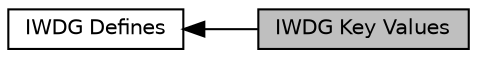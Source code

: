 digraph "IWDG Key Values"
{
  edge [fontname="Helvetica",fontsize="10",labelfontname="Helvetica",labelfontsize="10"];
  node [fontname="Helvetica",fontsize="10",shape=record];
  rankdir=LR;
  Node0 [label="IWDG Key Values",height=0.2,width=0.4,color="black", fillcolor="grey75", style="filled", fontcolor="black"];
  Node1 [label="IWDG Defines",height=0.2,width=0.4,color="black", fillcolor="white", style="filled",URL="$group__iwdg__defines.html",tooltip="Defined Constants and Types for the STM32F3xx Independent Watchdog Timer "];
  Node1->Node0 [shape=plaintext, dir="back", style="solid"];
}
